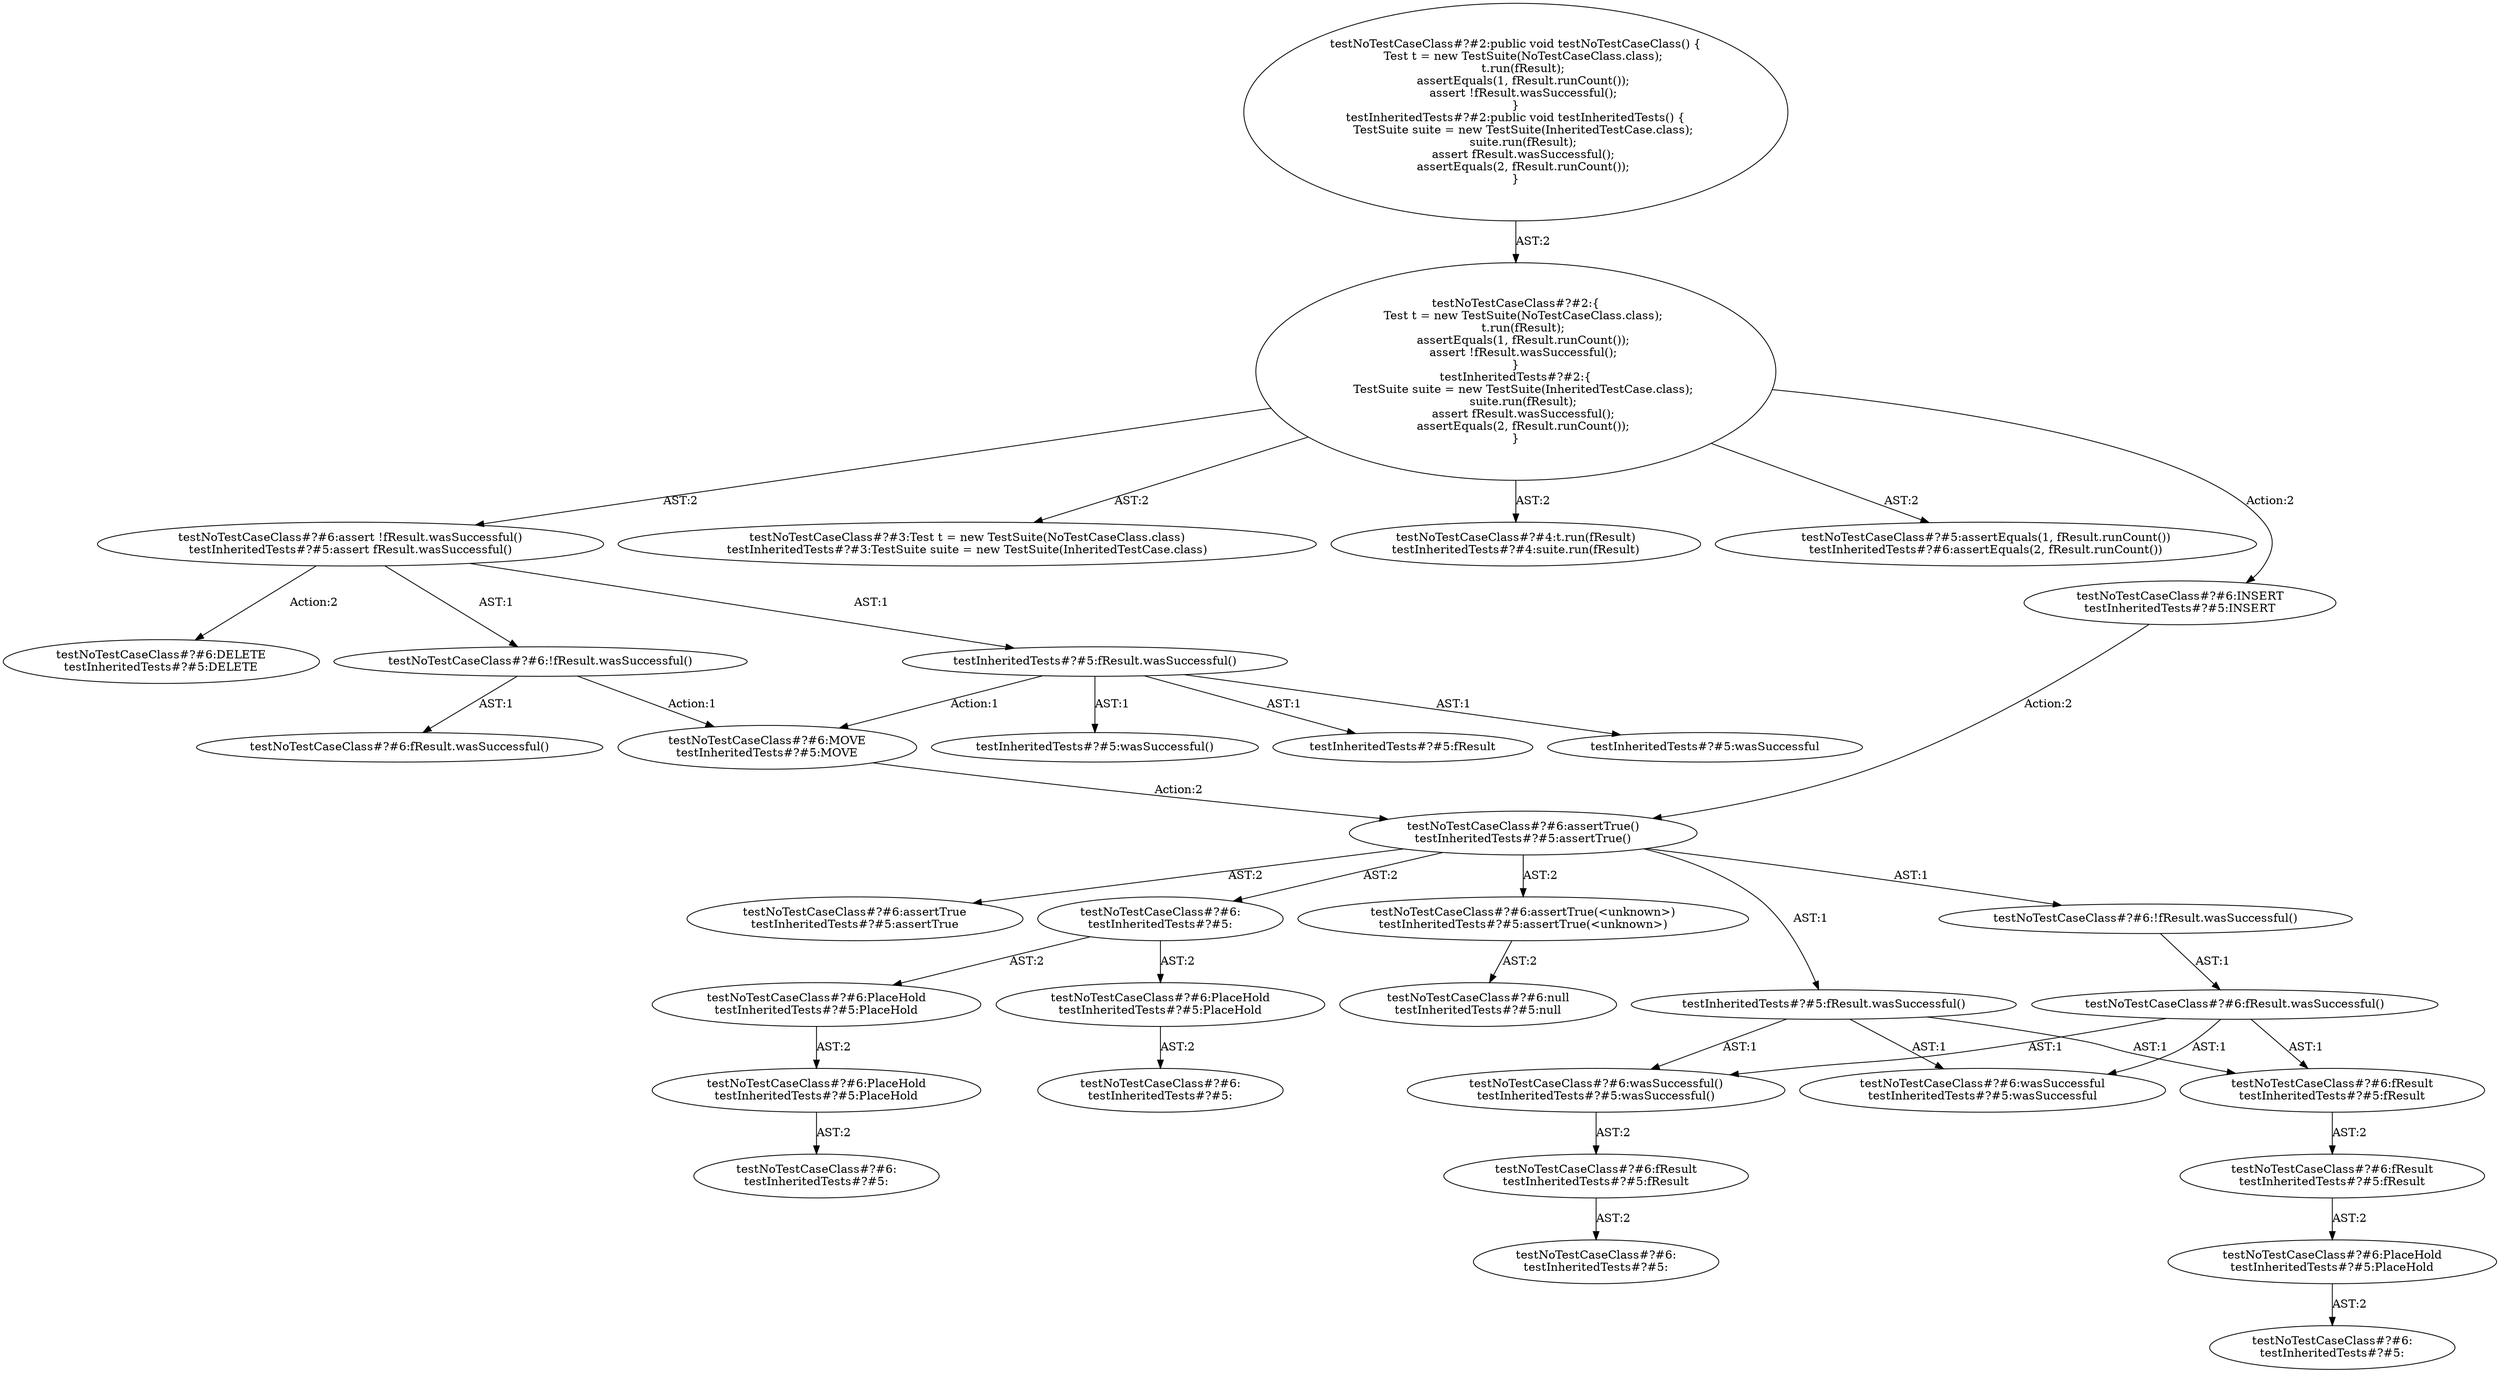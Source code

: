 digraph "Pattern" {
0 [label="testNoTestCaseClass#?#6:DELETE
testInheritedTests#?#5:DELETE" shape=ellipse]
1 [label="testNoTestCaseClass#?#6:assert !fResult.wasSuccessful()
testInheritedTests#?#5:assert fResult.wasSuccessful()" shape=ellipse]
2 [label="testNoTestCaseClass#?#2:\{
    Test t = new TestSuite(NoTestCaseClass.class);
    t.run(fResult);
    assertEquals(1, fResult.runCount());
    assert !fResult.wasSuccessful();
\}
testInheritedTests#?#2:\{
    TestSuite suite = new TestSuite(InheritedTestCase.class);
    suite.run(fResult);
    assert fResult.wasSuccessful();
    assertEquals(2, fResult.runCount());
\}" shape=ellipse]
3 [label="testNoTestCaseClass#?#2:public void testNoTestCaseClass() \{
    Test t = new TestSuite(NoTestCaseClass.class);
    t.run(fResult);
    assertEquals(1, fResult.runCount());
    assert !fResult.wasSuccessful();
\}
testInheritedTests#?#2:public void testInheritedTests() \{
    TestSuite suite = new TestSuite(InheritedTestCase.class);
    suite.run(fResult);
    assert fResult.wasSuccessful();
    assertEquals(2, fResult.runCount());
\}" shape=ellipse]
4 [label="testNoTestCaseClass#?#3:Test t = new TestSuite(NoTestCaseClass.class)
testInheritedTests#?#3:TestSuite suite = new TestSuite(InheritedTestCase.class)" shape=ellipse]
5 [label="testNoTestCaseClass#?#4:t.run(fResult)
testInheritedTests#?#4:suite.run(fResult)" shape=ellipse]
6 [label="testNoTestCaseClass#?#5:assertEquals(1, fResult.runCount())
testInheritedTests#?#6:assertEquals(2, fResult.runCount())" shape=ellipse]
7 [label="testNoTestCaseClass#?#6:INSERT
testInheritedTests#?#5:INSERT" shape=ellipse]
8 [label="testNoTestCaseClass#?#6:assertTrue()
testInheritedTests#?#5:assertTrue()" shape=ellipse]
9 [label="testNoTestCaseClass#?#6:assertTrue
testInheritedTests#?#5:assertTrue" shape=ellipse]
10 [label="testNoTestCaseClass#?#6:
testInheritedTests#?#5:" shape=ellipse]
11 [label="testNoTestCaseClass#?#6:PlaceHold
testInheritedTests#?#5:PlaceHold" shape=ellipse]
12 [label="testNoTestCaseClass#?#6:
testInheritedTests#?#5:" shape=ellipse]
13 [label="testNoTestCaseClass#?#6:PlaceHold
testInheritedTests#?#5:PlaceHold" shape=ellipse]
14 [label="testNoTestCaseClass#?#6:PlaceHold
testInheritedTests#?#5:PlaceHold" shape=ellipse]
15 [label="testNoTestCaseClass#?#6:
testInheritedTests#?#5:" shape=ellipse]
16 [label="testNoTestCaseClass#?#6:assertTrue(<unknown>)
testInheritedTests#?#5:assertTrue(<unknown>)" shape=ellipse]
17 [label="testNoTestCaseClass#?#6:null
testInheritedTests#?#5:null" shape=ellipse]
18 [label="testNoTestCaseClass#?#6:!fResult.wasSuccessful()" shape=ellipse]
19 [label="testNoTestCaseClass#?#6:fResult.wasSuccessful()" shape=ellipse]
20 [label="testNoTestCaseClass#?#6:wasSuccessful
testInheritedTests#?#5:wasSuccessful" shape=ellipse]
21 [label="testNoTestCaseClass#?#6:fResult
testInheritedTests#?#5:fResult" shape=ellipse]
22 [label="testNoTestCaseClass#?#6:fResult
testInheritedTests#?#5:fResult" shape=ellipse]
23 [label="testNoTestCaseClass#?#6:PlaceHold
testInheritedTests#?#5:PlaceHold" shape=ellipse]
24 [label="testNoTestCaseClass#?#6:
testInheritedTests#?#5:" shape=ellipse]
25 [label="testNoTestCaseClass#?#6:wasSuccessful()
testInheritedTests#?#5:wasSuccessful()" shape=ellipse]
26 [label="testNoTestCaseClass#?#6:fResult
testInheritedTests#?#5:fResult" shape=ellipse]
27 [label="testNoTestCaseClass#?#6:
testInheritedTests#?#5:" shape=ellipse]
28 [label="testNoTestCaseClass#?#6:!fResult.wasSuccessful()" shape=ellipse]
29 [label="testNoTestCaseClass#?#6:fResult.wasSuccessful()" shape=ellipse]
30 [label="testNoTestCaseClass#?#6:MOVE
testInheritedTests#?#5:MOVE" shape=ellipse]
31 [label="testInheritedTests#?#5:fResult.wasSuccessful()" shape=ellipse]
32 [label="testInheritedTests#?#5:fResult.wasSuccessful()" shape=ellipse]
33 [label="testInheritedTests#?#5:fResult" shape=ellipse]
34 [label="testInheritedTests#?#5:wasSuccessful" shape=ellipse]
35 [label="testInheritedTests#?#5:wasSuccessful()" shape=ellipse]
1 -> 0 [label="Action:2"];
1 -> 28 [label="AST:1"];
1 -> 32 [label="AST:1"];
2 -> 1 [label="AST:2"];
2 -> 4 [label="AST:2"];
2 -> 5 [label="AST:2"];
2 -> 6 [label="AST:2"];
2 -> 7 [label="Action:2"];
3 -> 2 [label="AST:2"];
7 -> 8 [label="Action:2"];
8 -> 9 [label="AST:2"];
8 -> 10 [label="AST:2"];
8 -> 16 [label="AST:2"];
8 -> 18 [label="AST:1"];
8 -> 31 [label="AST:1"];
10 -> 11 [label="AST:2"];
10 -> 13 [label="AST:2"];
11 -> 12 [label="AST:2"];
13 -> 14 [label="AST:2"];
14 -> 15 [label="AST:2"];
16 -> 17 [label="AST:2"];
18 -> 19 [label="AST:1"];
19 -> 20 [label="AST:1"];
19 -> 21 [label="AST:1"];
19 -> 25 [label="AST:1"];
21 -> 22 [label="AST:2"];
22 -> 23 [label="AST:2"];
23 -> 24 [label="AST:2"];
25 -> 26 [label="AST:2"];
26 -> 27 [label="AST:2"];
28 -> 29 [label="AST:1"];
28 -> 30 [label="Action:1"];
30 -> 8 [label="Action:2"];
31 -> 20 [label="AST:1"];
31 -> 21 [label="AST:1"];
31 -> 25 [label="AST:1"];
32 -> 34 [label="AST:1"];
32 -> 33 [label="AST:1"];
32 -> 35 [label="AST:1"];
32 -> 30 [label="Action:1"];
}